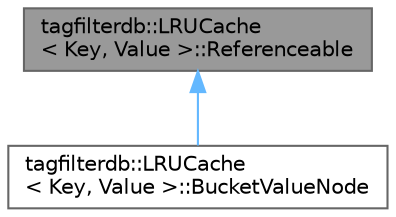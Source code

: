 digraph "tagfilterdb::LRUCache&lt; Key, Value &gt;::Referenceable"
{
 // LATEX_PDF_SIZE
  bgcolor="transparent";
  edge [fontname=Helvetica,fontsize=10,labelfontname=Helvetica,labelfontsize=10];
  node [fontname=Helvetica,fontsize=10,shape=box,height=0.2,width=0.4];
  Node1 [id="Node000001",label="tagfilterdb::LRUCache\l\< Key, Value \>::Referenceable",height=0.2,width=0.4,color="gray40", fillcolor="grey60", style="filled", fontcolor="black",tooltip="A class that manages reference counting for cache nodes."];
  Node1 -> Node2 [id="edge2_Node000001_Node000002",dir="back",color="steelblue1",style="solid",tooltip=" "];
  Node2 [id="Node000002",label="tagfilterdb::LRUCache\l\< Key, Value \>::BucketValueNode",height=0.2,width=0.4,color="gray40", fillcolor="white", style="filled",URL="$classtagfilterdb_1_1LRUCache_1_1BucketValueNode.html",tooltip="A class representing a value node in the cache."];
}
